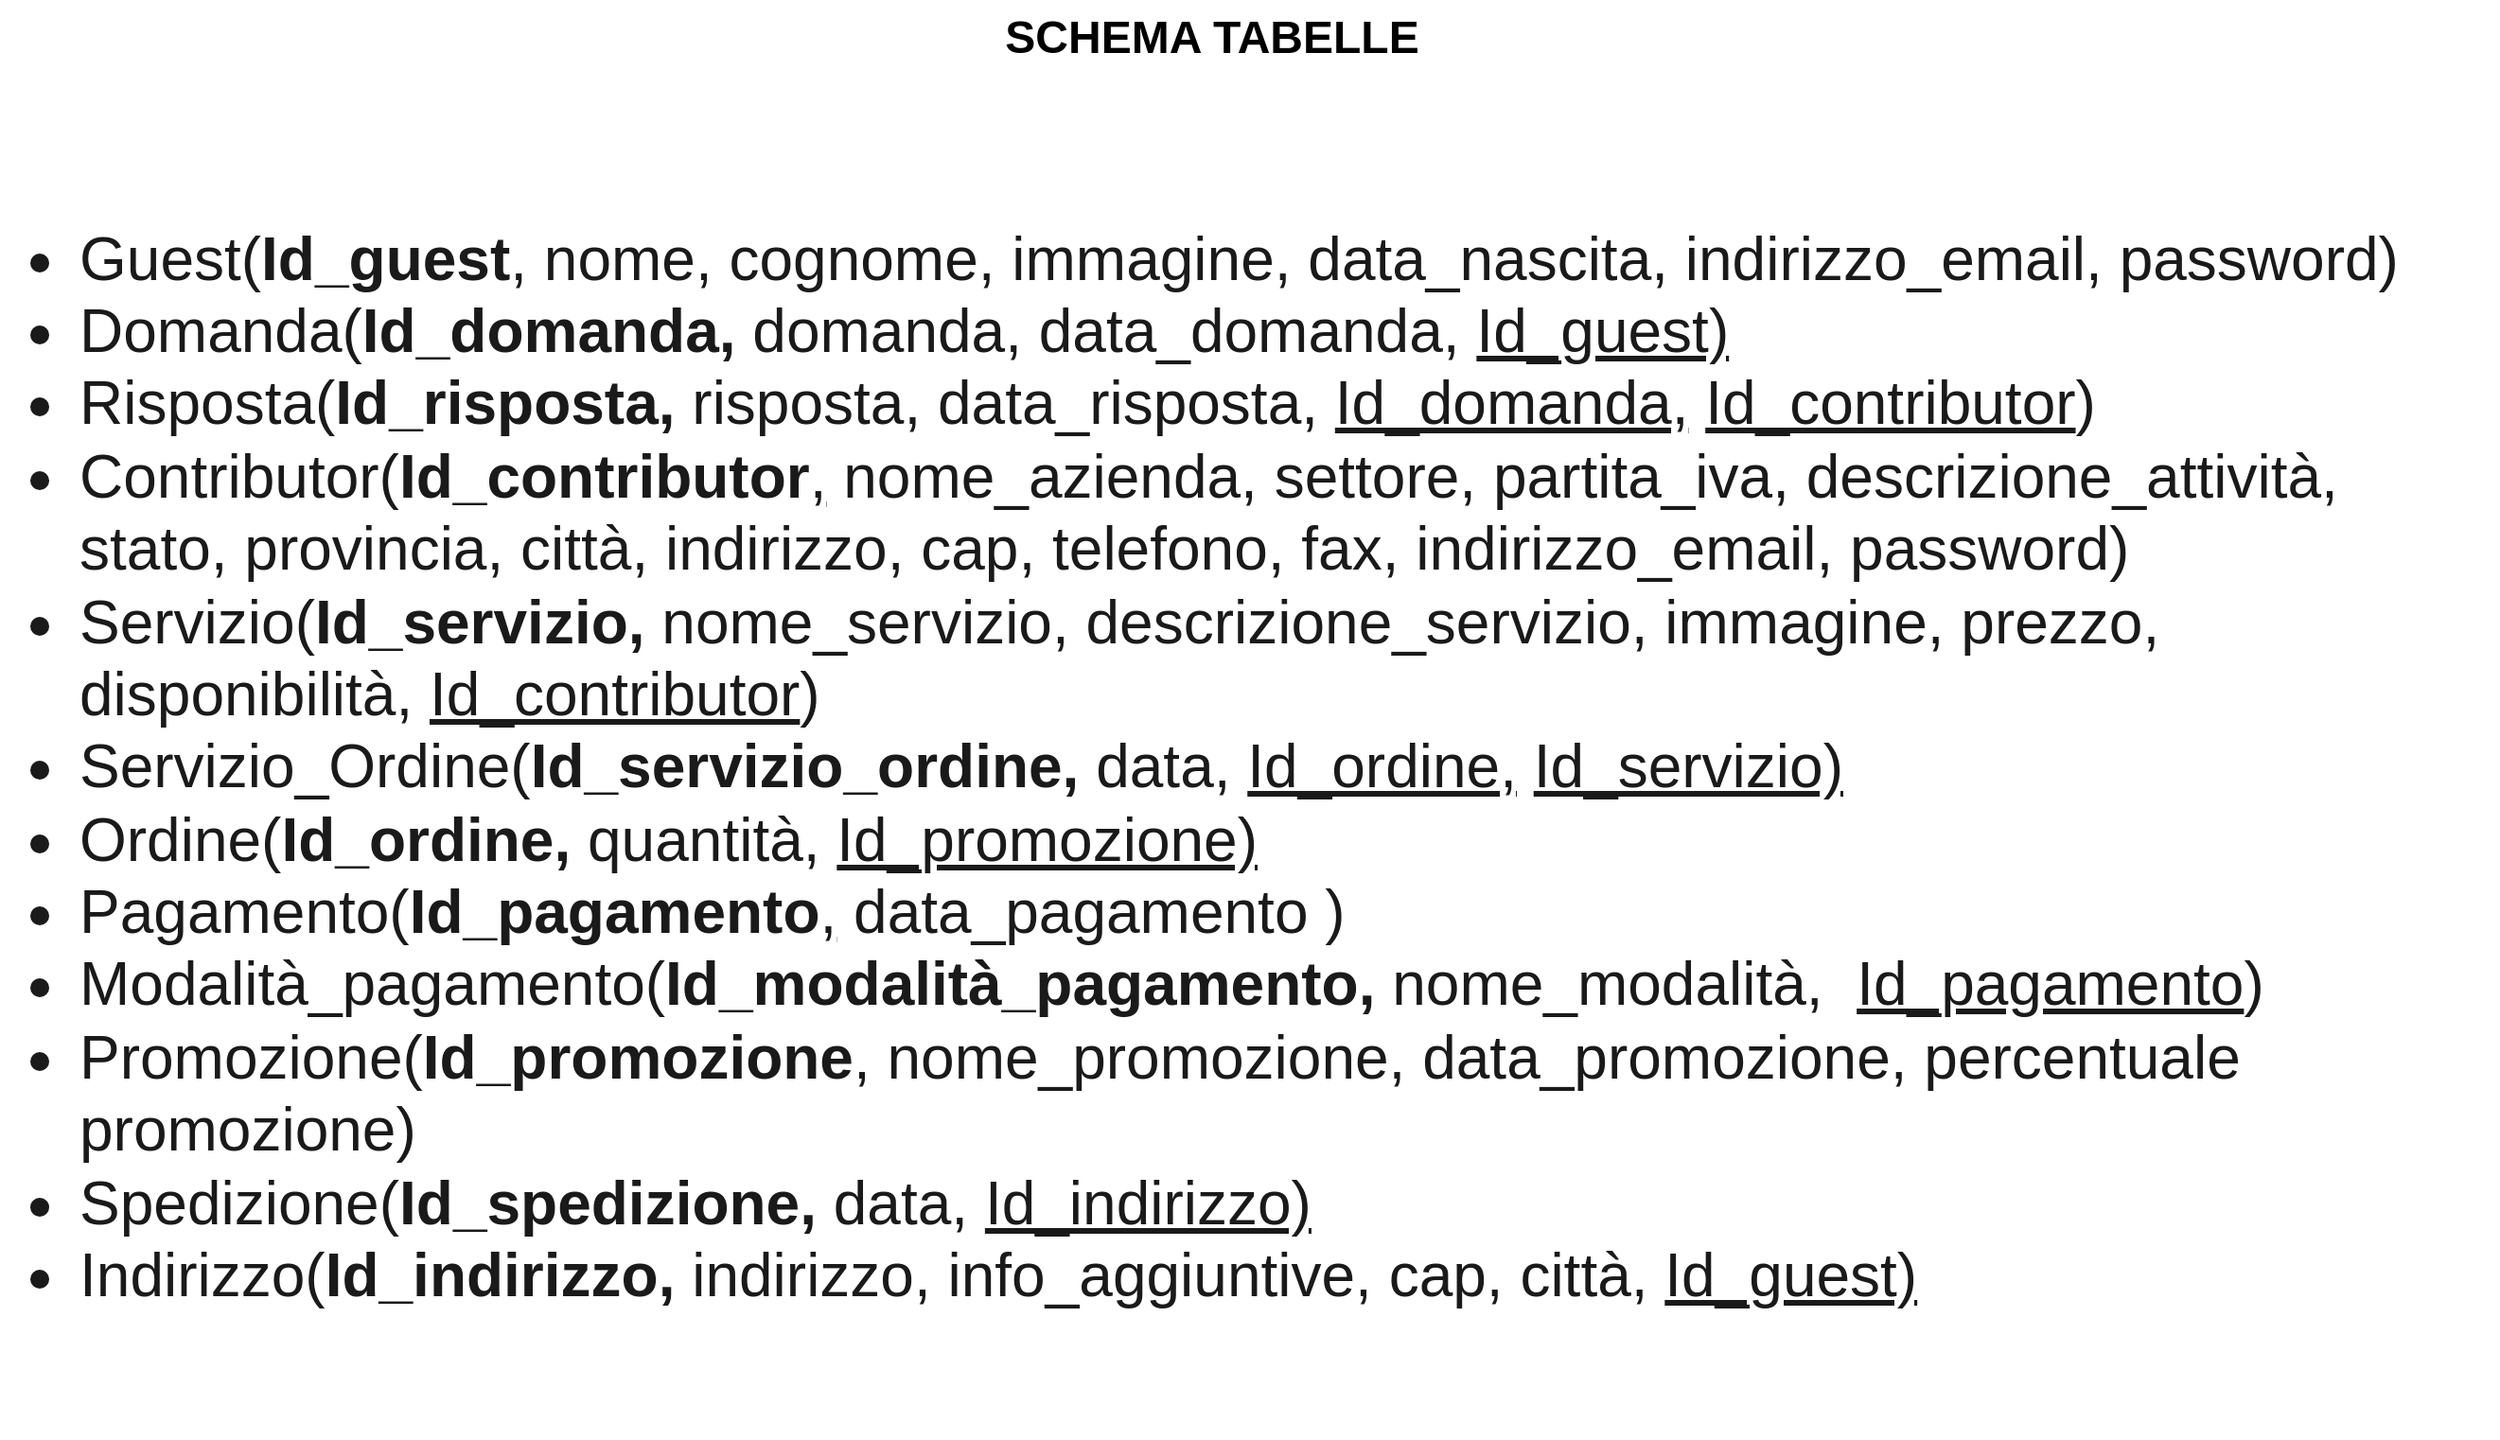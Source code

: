 <mxfile version="14.6.11" type="github">
  <diagram id="nNNbYIVWa4341L-L7LT6" name="Page-1">
    <mxGraphModel dx="3153" dy="1577" grid="1" gridSize="10" guides="1" tooltips="1" connect="1" arrows="1" fold="1" page="1" pageScale="1" pageWidth="3300" pageHeight="4681" math="0" shadow="0">
      <root>
        <mxCell id="0" />
        <mxCell id="1" parent="0" />
        <mxCell id="4zw3vZrptV4HVFFLCSen-1" value="&lt;ul style=&quot;font-size: 32px&quot;&gt;&lt;li style=&quot;font-size: 32px&quot;&gt;Guest(&lt;b&gt;Id_guest&lt;/b&gt;&lt;u&gt;,&lt;/u&gt;&amp;nbsp;nome, cognome, immagine, data_nascita, indirizzo_email, password)&lt;/li&gt;&lt;li style=&quot;font-size: 32px&quot;&gt;Domanda(&lt;b&gt;Id_domanda, &lt;/b&gt;domanda, data_domanda, &lt;u&gt;Id_guest)&lt;/u&gt;&lt;/li&gt;&lt;li style=&quot;font-size: 32px&quot;&gt;Risposta(&lt;b&gt;Id_risposta,&lt;/b&gt;&amp;nbsp;risposta, data_risposta,&amp;nbsp;&lt;u&gt;Id_domanda,&lt;/u&gt; &lt;u&gt;Id_contributor&lt;/u&gt;)&lt;/li&gt;&lt;li style=&quot;font-size: 32px&quot;&gt;Contributor(&lt;b&gt;Id_contributor&lt;/b&gt;&lt;u&gt;,&lt;/u&gt;&amp;nbsp;nome_azienda, settore, partita_iva, descrizione_attività, stato, provincia, città, indirizzo, cap, telefono, fax, indirizzo_email, password)&lt;/li&gt;&lt;li style=&quot;font-size: 32px&quot;&gt;Servizio(&lt;b&gt;Id_servizio, &lt;/b&gt;nome_servizio, descrizione_servizio, immagine, prezzo, disponibilità, &lt;u&gt;Id_contributor&lt;/u&gt;)&lt;/li&gt;&lt;li style=&quot;font-size: 32px&quot;&gt;Servizio_Ordine(&lt;b&gt;Id_servizio_ordine, &lt;/b&gt;data, &lt;u&gt;Id_ordine,&lt;/u&gt; &lt;u&gt;Id_servizio)&lt;/u&gt;&lt;/li&gt;&lt;li style=&quot;font-size: 32px&quot;&gt;Ordine(&lt;b&gt;Id_ordine, &lt;/b&gt;quantità, &lt;u&gt;Id_promozione)&lt;/u&gt;&lt;/li&gt;&lt;li style=&quot;font-size: 32px&quot;&gt;Pagamento(&lt;b&gt;Id_pagamento&lt;/b&gt;&lt;u&gt;,&lt;/u&gt;&amp;nbsp;data_pagamento&amp;nbsp;)&lt;/li&gt;&lt;li style=&quot;font-size: 32px&quot;&gt;Modalità_pagamento(&lt;b&gt;Id_modalità_pagamento,&lt;/b&gt;&amp;nbsp;nome_modalità,&amp;nbsp;&amp;nbsp;&lt;u&gt;Id_pagamento&lt;/u&gt;)&lt;/li&gt;&lt;li style=&quot;font-size: 32px&quot;&gt;Promozione(&lt;b&gt;Id_promozione&lt;/b&gt;, nome_promozione, data_promozione, percentuale promozione)&lt;/li&gt;&lt;li style=&quot;font-size: 32px&quot;&gt;Spedizione(&lt;b&gt;Id_spedizione,&lt;/b&gt;&amp;nbsp;data, &lt;u&gt;Id_indirizzo)&lt;/u&gt;&lt;/li&gt;&lt;li style=&quot;font-size: 32px&quot;&gt;Indirizzo(&lt;b&gt;Id_indirizzo, &lt;/b&gt;indirizzo, info_aggiuntive, cap, città, &lt;u&gt;Id_guest)&lt;/u&gt;&lt;/li&gt;&lt;/ul&gt;" style="text;strokeColor=none;fillColor=none;html=1;whiteSpace=wrap;verticalAlign=middle;overflow=hidden;rounded=0;sketch=0;fontColor=#1A1A1A;fontSize=32;" vertex="1" parent="1">
          <mxGeometry x="220" y="330" width="1320" height="710" as="geometry" />
        </mxCell>
        <mxCell id="4zw3vZrptV4HVFFLCSen-2" value="SCHEMA TABELLE" style="text;strokeColor=none;fillColor=none;html=1;fontSize=24;fontStyle=1;verticalAlign=middle;align=center;rounded=0;sketch=0;" vertex="1" parent="1">
          <mxGeometry x="810" y="280" width="100" height="40" as="geometry" />
        </mxCell>
      </root>
    </mxGraphModel>
  </diagram>
</mxfile>
